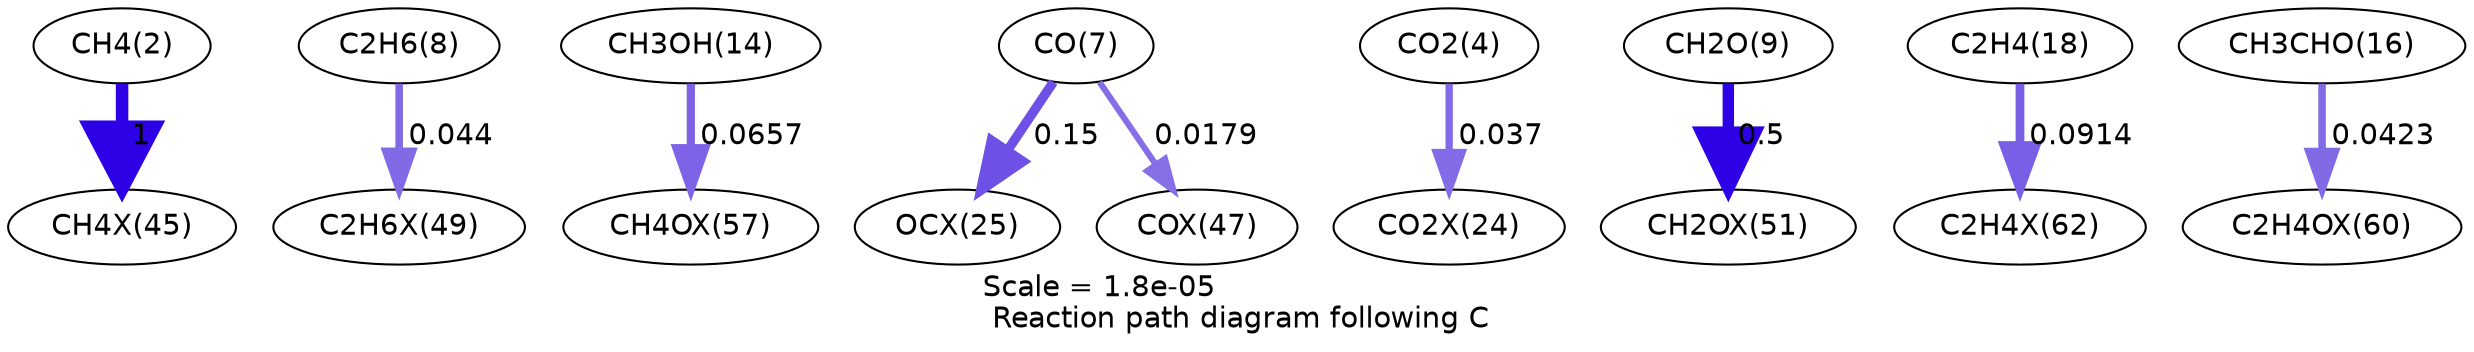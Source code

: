 digraph reaction_paths {
center=1;
s4 -> s44[fontname="Helvetica", penwidth=6, arrowsize=3, color="0.7, 1.5, 0.9"
, label=" 1"];
s10 -> s48[fontname="Helvetica", penwidth=3.64, arrowsize=1.82, color="0.7, 0.544, 0.9"
, label=" 0.044"];
s16 -> s53[fontname="Helvetica", penwidth=3.94, arrowsize=1.97, color="0.7, 0.566, 0.9"
, label=" 0.0657"];
s9 -> s40[fontname="Helvetica", penwidth=4.57, arrowsize=2.28, color="0.7, 0.65, 0.9"
, label=" 0.15"];
s9 -> s46[fontname="Helvetica", penwidth=2.96, arrowsize=1.48, color="0.7, 0.518, 0.9"
, label=" 0.0179"];
s6 -> s39[fontname="Helvetica", penwidth=3.51, arrowsize=1.76, color="0.7, 0.537, 0.9"
, label=" 0.037"];
s11 -> s49[fontname="Helvetica", penwidth=5.48, arrowsize=2.74, color="0.7, 1, 0.9"
, label=" 0.5"];
s20 -> s55[fontname="Helvetica", penwidth=4.19, arrowsize=2.1, color="0.7, 0.591, 0.9"
, label=" 0.0914"];
s18 -> s54[fontname="Helvetica", penwidth=3.61, arrowsize=1.81, color="0.7, 0.542, 0.9"
, label=" 0.0423"];
s4 [ fontname="Helvetica", label="CH4(2)"];
s6 [ fontname="Helvetica", label="CO2(4)"];
s9 [ fontname="Helvetica", label="CO(7)"];
s10 [ fontname="Helvetica", label="C2H6(8)"];
s11 [ fontname="Helvetica", label="CH2O(9)"];
s16 [ fontname="Helvetica", label="CH3OH(14)"];
s18 [ fontname="Helvetica", label="CH3CHO(16)"];
s20 [ fontname="Helvetica", label="C2H4(18)"];
s39 [ fontname="Helvetica", label="CO2X(24)"];
s40 [ fontname="Helvetica", label="OCX(25)"];
s44 [ fontname="Helvetica", label="CH4X(45)"];
s46 [ fontname="Helvetica", label="COX(47)"];
s48 [ fontname="Helvetica", label="C2H6X(49)"];
s49 [ fontname="Helvetica", label="CH2OX(51)"];
s53 [ fontname="Helvetica", label="CH4OX(57)"];
s54 [ fontname="Helvetica", label="C2H4OX(60)"];
s55 [ fontname="Helvetica", label="C2H4X(62)"];
 label = "Scale = 1.8e-05\l Reaction path diagram following C";
 fontname = "Helvetica";
}
